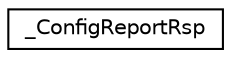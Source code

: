 digraph "Graphical Class Hierarchy"
{
  edge [fontname="Helvetica",fontsize="10",labelfontname="Helvetica",labelfontsize="10"];
  node [fontname="Helvetica",fontsize="10",shape=record];
  rankdir="LR";
  Node1 [label="_ConfigReportRsp",height=0.2,width=0.4,color="black", fillcolor="white", style="filled",URL="$struct___config_report_rsp.html"];
}
